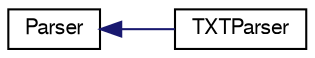 digraph "Graphical Class Hierarchy"
{
  edge [fontname="FreeSans",fontsize="10",labelfontname="FreeSans",labelfontsize="10"];
  node [fontname="FreeSans",fontsize="10",shape=record];
  rankdir="LR";
  Node1 [label="Parser",height=0.2,width=0.4,color="black", fillcolor="white", style="filled",URL="$class_parser.html",tooltip="This abstract class represents the interface of a parser to load agents from files with different for..."];
  Node1 -> Node2 [dir="back",color="midnightblue",fontsize="10",style="solid",fontname="FreeSans"];
  Node2 [label="TXTParser",height=0.2,width=0.4,color="black", fillcolor="white", style="filled",URL="$class_t_x_t_parser.html",tooltip="Specialized .txt files Parser. "];
}

